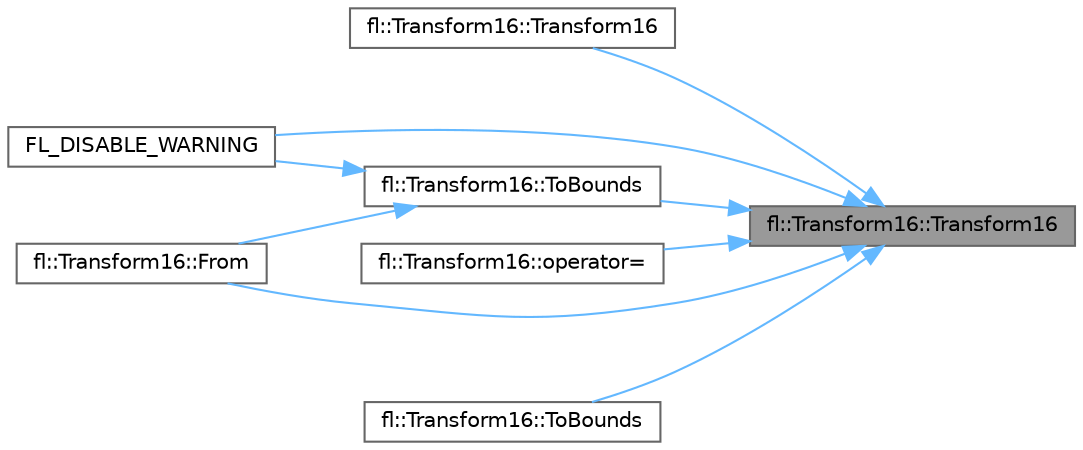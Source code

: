 digraph "fl::Transform16::Transform16"
{
 // INTERACTIVE_SVG=YES
 // LATEX_PDF_SIZE
  bgcolor="transparent";
  edge [fontname=Helvetica,fontsize=10,labelfontname=Helvetica,labelfontsize=10];
  node [fontname=Helvetica,fontsize=10,shape=box,height=0.2,width=0.4];
  rankdir="RL";
  Node1 [id="Node000001",label="fl::Transform16::Transform16",height=0.2,width=0.4,color="gray40", fillcolor="grey60", style="filled", fontcolor="black",tooltip=" "];
  Node1 -> Node2 [id="edge1_Node000001_Node000002",dir="back",color="steelblue1",style="solid",tooltip=" "];
  Node2 [id="Node000002",label="fl::Transform16::Transform16",height=0.2,width=0.4,color="grey40", fillcolor="white", style="filled",URL="$d0/dfa/structfl_1_1_transform16_a97c6dcda4f30e891bd130b548dfe82aa.html#a97c6dcda4f30e891bd130b548dfe82aa",tooltip=" "];
  Node1 -> Node3 [id="edge2_Node000001_Node000003",dir="back",color="steelblue1",style="solid",tooltip=" "];
  Node3 [id="Node000003",label="FL_DISABLE_WARNING",height=0.2,width=0.4,color="grey40", fillcolor="white", style="filled",URL="$d8/d8c/transform_8cpp_ade8043ede62066d1f4666a7eece358d1.html#ade8043ede62066d1f4666a7eece358d1",tooltip=" "];
  Node1 -> Node4 [id="edge3_Node000001_Node000004",dir="back",color="steelblue1",style="solid",tooltip=" "];
  Node4 [id="Node000004",label="fl::Transform16::From",height=0.2,width=0.4,color="grey40", fillcolor="white", style="filled",URL="$d0/dfa/structfl_1_1_transform16_a046de54bc37aa81d8a1e99bb3267264c.html#a046de54bc37aa81d8a1e99bb3267264c",tooltip=" "];
  Node1 -> Node5 [id="edge4_Node000001_Node000005",dir="back",color="steelblue1",style="solid",tooltip=" "];
  Node5 [id="Node000005",label="fl::Transform16::operator=",height=0.2,width=0.4,color="grey40", fillcolor="white", style="filled",URL="$d0/dfa/structfl_1_1_transform16_a6b1004b3d651ed979dffc0c3f61924b6.html#a6b1004b3d651ed979dffc0c3f61924b6",tooltip=" "];
  Node1 -> Node6 [id="edge5_Node000001_Node000006",dir="back",color="steelblue1",style="solid",tooltip=" "];
  Node6 [id="Node000006",label="fl::Transform16::ToBounds",height=0.2,width=0.4,color="grey40", fillcolor="white", style="filled",URL="$d0/dfa/structfl_1_1_transform16_a49cff5a474998e43311b88d4d152b8b5.html#a49cff5a474998e43311b88d4d152b8b5",tooltip=" "];
  Node6 -> Node3 [id="edge6_Node000006_Node000003",dir="back",color="steelblue1",style="solid",tooltip=" "];
  Node6 -> Node4 [id="edge7_Node000006_Node000004",dir="back",color="steelblue1",style="solid",tooltip=" "];
  Node1 -> Node7 [id="edge8_Node000001_Node000007",dir="back",color="steelblue1",style="solid",tooltip=" "];
  Node7 [id="Node000007",label="fl::Transform16::ToBounds",height=0.2,width=0.4,color="grey40", fillcolor="white", style="filled",URL="$d0/dfa/structfl_1_1_transform16_ac196086fc0ed76bf903ee2785d8f8329.html#ac196086fc0ed76bf903ee2785d8f8329",tooltip=" "];
}
